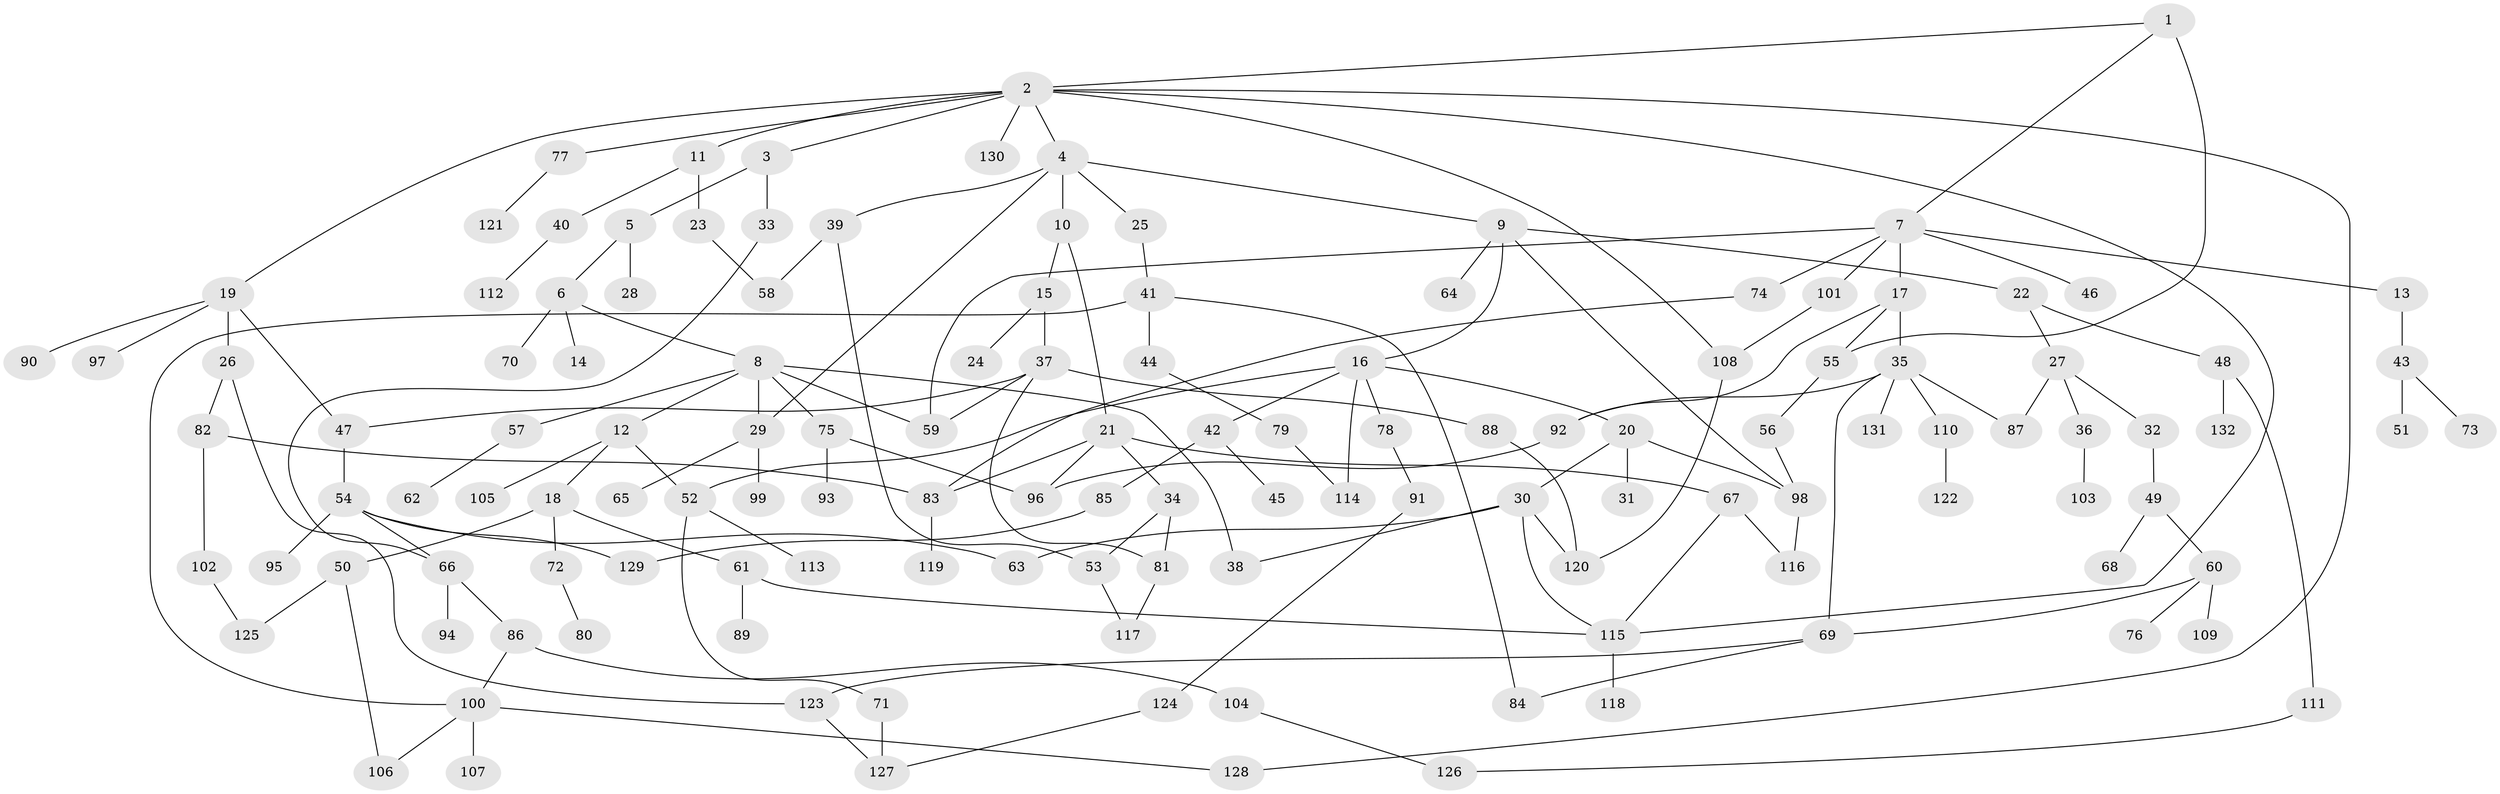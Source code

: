 // Generated by graph-tools (version 1.1) at 2025/10/02/27/25 16:10:53]
// undirected, 132 vertices, 171 edges
graph export_dot {
graph [start="1"]
  node [color=gray90,style=filled];
  1;
  2;
  3;
  4;
  5;
  6;
  7;
  8;
  9;
  10;
  11;
  12;
  13;
  14;
  15;
  16;
  17;
  18;
  19;
  20;
  21;
  22;
  23;
  24;
  25;
  26;
  27;
  28;
  29;
  30;
  31;
  32;
  33;
  34;
  35;
  36;
  37;
  38;
  39;
  40;
  41;
  42;
  43;
  44;
  45;
  46;
  47;
  48;
  49;
  50;
  51;
  52;
  53;
  54;
  55;
  56;
  57;
  58;
  59;
  60;
  61;
  62;
  63;
  64;
  65;
  66;
  67;
  68;
  69;
  70;
  71;
  72;
  73;
  74;
  75;
  76;
  77;
  78;
  79;
  80;
  81;
  82;
  83;
  84;
  85;
  86;
  87;
  88;
  89;
  90;
  91;
  92;
  93;
  94;
  95;
  96;
  97;
  98;
  99;
  100;
  101;
  102;
  103;
  104;
  105;
  106;
  107;
  108;
  109;
  110;
  111;
  112;
  113;
  114;
  115;
  116;
  117;
  118;
  119;
  120;
  121;
  122;
  123;
  124;
  125;
  126;
  127;
  128;
  129;
  130;
  131;
  132;
  1 -- 2;
  1 -- 7;
  1 -- 55;
  2 -- 3;
  2 -- 4;
  2 -- 11;
  2 -- 19;
  2 -- 77;
  2 -- 128;
  2 -- 130;
  2 -- 108;
  2 -- 115;
  3 -- 5;
  3 -- 33;
  4 -- 9;
  4 -- 10;
  4 -- 25;
  4 -- 29;
  4 -- 39;
  5 -- 6;
  5 -- 28;
  6 -- 8;
  6 -- 14;
  6 -- 70;
  7 -- 13;
  7 -- 17;
  7 -- 46;
  7 -- 59;
  7 -- 74;
  7 -- 101;
  8 -- 12;
  8 -- 57;
  8 -- 75;
  8 -- 59;
  8 -- 29;
  8 -- 38;
  9 -- 16;
  9 -- 22;
  9 -- 64;
  9 -- 98;
  10 -- 15;
  10 -- 21;
  11 -- 23;
  11 -- 40;
  12 -- 18;
  12 -- 105;
  12 -- 52;
  13 -- 43;
  15 -- 24;
  15 -- 37;
  16 -- 20;
  16 -- 42;
  16 -- 52;
  16 -- 78;
  16 -- 114;
  17 -- 35;
  17 -- 55;
  17 -- 92;
  18 -- 50;
  18 -- 61;
  18 -- 72;
  19 -- 26;
  19 -- 47;
  19 -- 90;
  19 -- 97;
  20 -- 30;
  20 -- 31;
  20 -- 98;
  21 -- 34;
  21 -- 67;
  21 -- 83;
  21 -- 96;
  22 -- 27;
  22 -- 48;
  23 -- 58;
  25 -- 41;
  26 -- 82;
  26 -- 123;
  27 -- 32;
  27 -- 36;
  27 -- 87;
  29 -- 65;
  29 -- 99;
  30 -- 38;
  30 -- 115;
  30 -- 63;
  30 -- 120;
  32 -- 49;
  33 -- 66;
  34 -- 53;
  34 -- 81;
  35 -- 69;
  35 -- 87;
  35 -- 110;
  35 -- 131;
  35 -- 92;
  36 -- 103;
  37 -- 81;
  37 -- 88;
  37 -- 47;
  37 -- 59;
  39 -- 53;
  39 -- 58;
  40 -- 112;
  41 -- 44;
  41 -- 100;
  41 -- 84;
  42 -- 45;
  42 -- 85;
  43 -- 51;
  43 -- 73;
  44 -- 79;
  47 -- 54;
  48 -- 111;
  48 -- 132;
  49 -- 60;
  49 -- 68;
  50 -- 106;
  50 -- 125;
  52 -- 71;
  52 -- 113;
  53 -- 117;
  54 -- 63;
  54 -- 95;
  54 -- 66;
  54 -- 129;
  55 -- 56;
  56 -- 98;
  57 -- 62;
  60 -- 76;
  60 -- 109;
  60 -- 69;
  61 -- 89;
  61 -- 115;
  66 -- 86;
  66 -- 94;
  67 -- 116;
  67 -- 115;
  69 -- 84;
  69 -- 123;
  71 -- 127;
  72 -- 80;
  74 -- 83;
  75 -- 93;
  75 -- 96;
  77 -- 121;
  78 -- 91;
  79 -- 114;
  81 -- 117;
  82 -- 102;
  82 -- 83;
  83 -- 119;
  85 -- 129;
  86 -- 104;
  86 -- 100;
  88 -- 120;
  91 -- 124;
  92 -- 96;
  98 -- 116;
  100 -- 107;
  100 -- 128;
  100 -- 106;
  101 -- 108;
  102 -- 125;
  104 -- 126;
  108 -- 120;
  110 -- 122;
  111 -- 126;
  115 -- 118;
  123 -- 127;
  124 -- 127;
}
